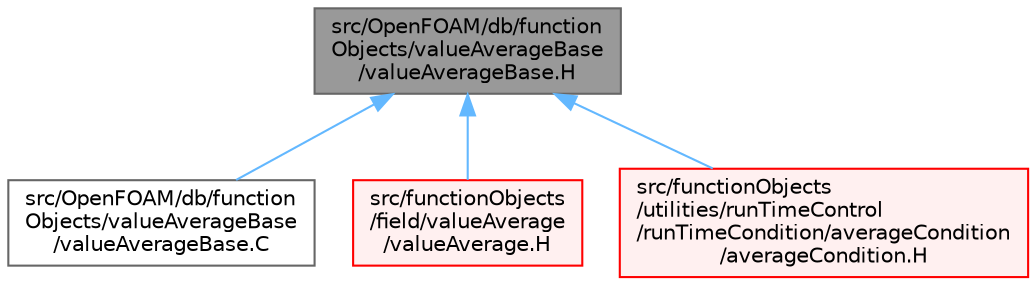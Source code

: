 digraph "src/OpenFOAM/db/functionObjects/valueAverageBase/valueAverageBase.H"
{
 // LATEX_PDF_SIZE
  bgcolor="transparent";
  edge [fontname=Helvetica,fontsize=10,labelfontname=Helvetica,labelfontsize=10];
  node [fontname=Helvetica,fontsize=10,shape=box,height=0.2,width=0.4];
  Node1 [id="Node000001",label="src/OpenFOAM/db/function\lObjects/valueAverageBase\l/valueAverageBase.H",height=0.2,width=0.4,color="gray40", fillcolor="grey60", style="filled", fontcolor="black",tooltip=" "];
  Node1 -> Node2 [id="edge1_Node000001_Node000002",dir="back",color="steelblue1",style="solid",tooltip=" "];
  Node2 [id="Node000002",label="src/OpenFOAM/db/function\lObjects/valueAverageBase\l/valueAverageBase.C",height=0.2,width=0.4,color="grey40", fillcolor="white", style="filled",URL="$valueAverageBase_8C.html",tooltip=" "];
  Node1 -> Node3 [id="edge2_Node000001_Node000003",dir="back",color="steelblue1",style="solid",tooltip=" "];
  Node3 [id="Node000003",label="src/functionObjects\l/field/valueAverage\l/valueAverage.H",height=0.2,width=0.4,color="red", fillcolor="#FFF0F0", style="filled",URL="$valueAverage_8H.html",tooltip=" "];
  Node1 -> Node5 [id="edge3_Node000001_Node000005",dir="back",color="steelblue1",style="solid",tooltip=" "];
  Node5 [id="Node000005",label="src/functionObjects\l/utilities/runTimeControl\l/runTimeCondition/averageCondition\l/averageCondition.H",height=0.2,width=0.4,color="red", fillcolor="#FFF0F0", style="filled",URL="$averageCondition_8H.html",tooltip=" "];
}
